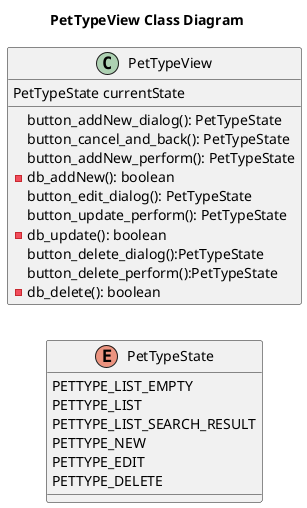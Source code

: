 @startuml
'https://plantuml.com/class-diagram

title PetTypeView Class Diagram

left to right direction
'top to bottom direction

enum PetTypeState {
    PETTYPE_LIST_EMPTY
    PETTYPE_LIST
    PETTYPE_LIST_SEARCH_RESULT
    PETTYPE_NEW
    PETTYPE_EDIT
    PETTYPE_DELETE
}

class PetTypeView {
    PetTypeState currentState
    button_addNew_dialog(): PetTypeState
    button_cancel_and_back(): PetTypeState
    button_addNew_perform(): PetTypeState
    - db_addNew(): boolean
    button_edit_dialog(): PetTypeState
    button_update_perform(): PetTypeState
    - db_update(): boolean
    button_delete_dialog():PetTypeState
    button_delete_perform():PetTypeState
    - db_delete(): boolean
}

@enduml